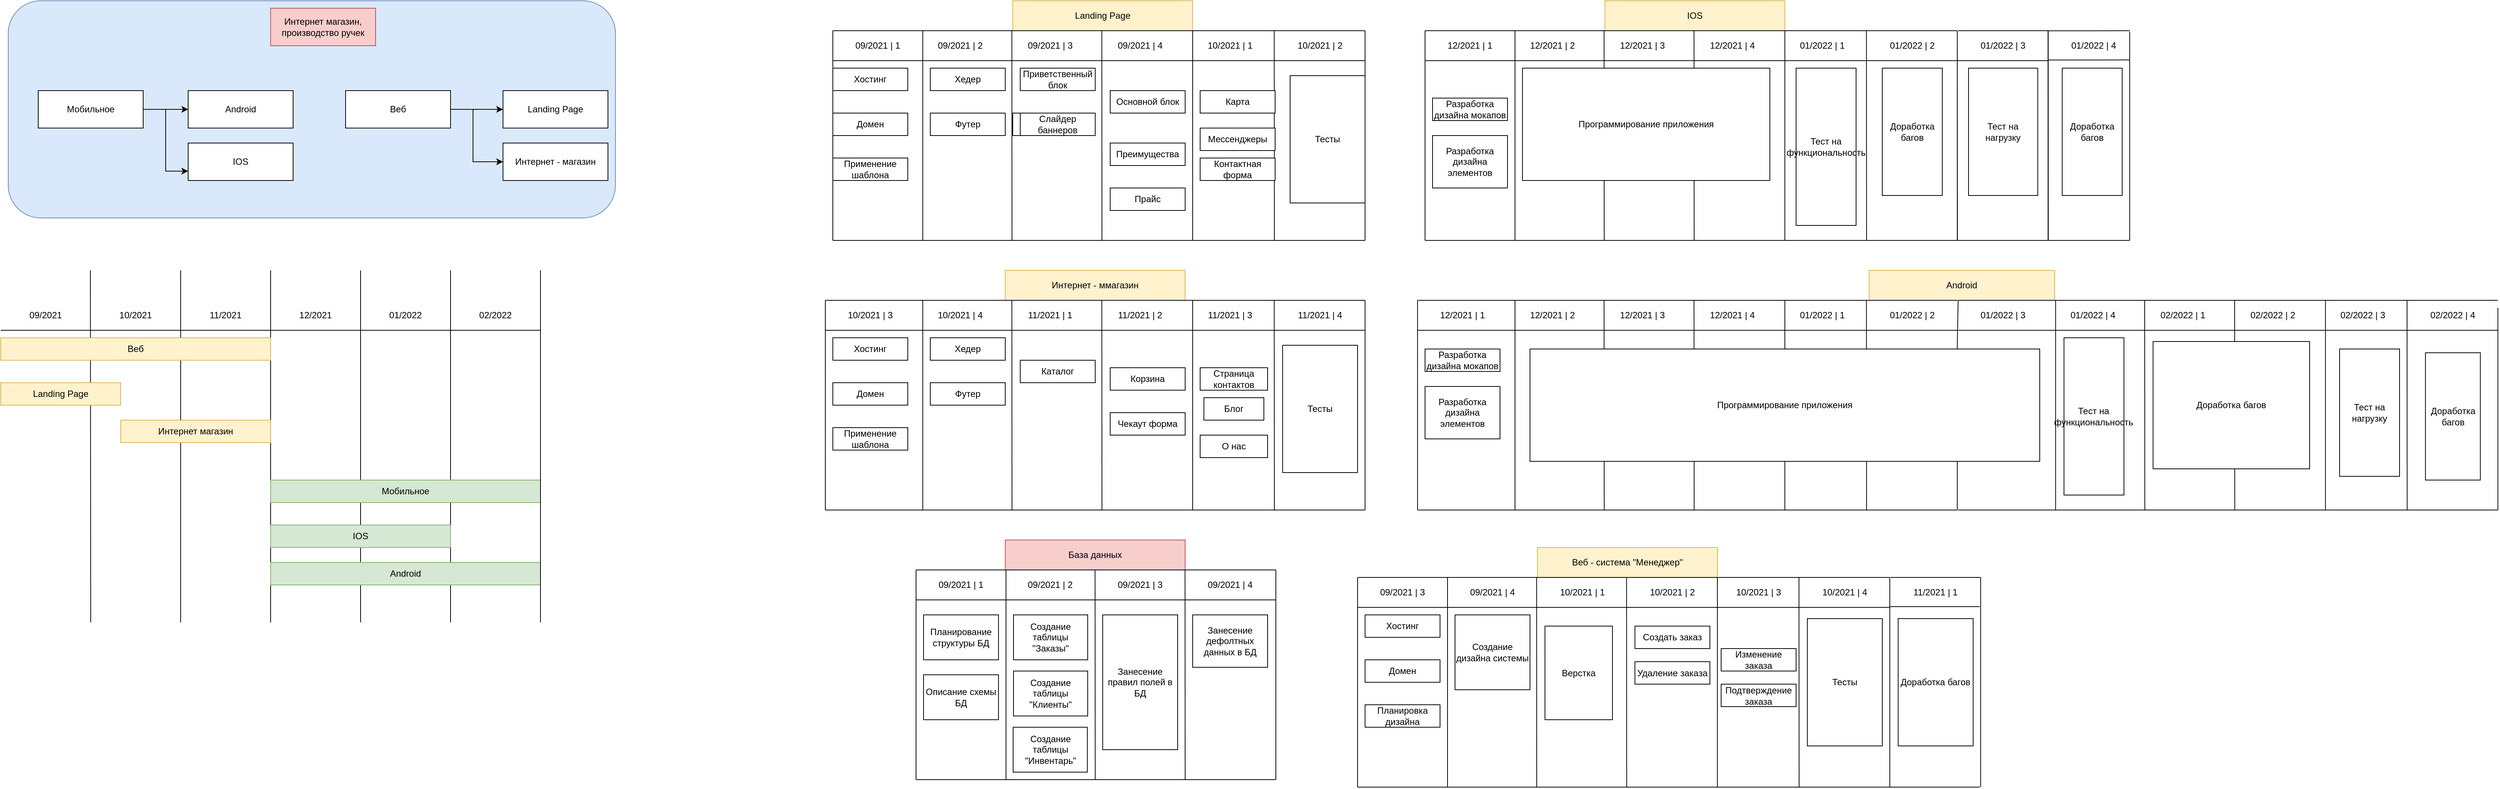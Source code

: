<mxfile version="15.2.9" type="github">
  <diagram id="0nR0uttV4MndEjATPhOo" name="Page-1">
    <mxGraphModel dx="1221" dy="681" grid="1" gridSize="10" guides="1" tooltips="1" connect="1" arrows="1" fold="1" page="1" pageScale="1" pageWidth="3000" pageHeight="3000" math="0" shadow="0">
      <root>
        <mxCell id="0" />
        <mxCell id="1" parent="0" />
        <mxCell id="zYfwoduhDEaQW3o6yKo4-19" value="" style="rounded=1;whiteSpace=wrap;html=1;fillColor=#dae8fc;strokeColor=#6c8ebf;" vertex="1" parent="1">
          <mxGeometry x="10" width="810" height="290" as="geometry" />
        </mxCell>
        <mxCell id="zYfwoduhDEaQW3o6yKo4-1" value="Интернет магазин, производство ручек" style="rounded=0;whiteSpace=wrap;html=1;fillColor=#f8cecc;strokeColor=#b85450;" vertex="1" parent="1">
          <mxGeometry x="360" y="10" width="140" height="50" as="geometry" />
        </mxCell>
        <mxCell id="zYfwoduhDEaQW3o6yKo4-13" style="edgeStyle=orthogonalEdgeStyle;rounded=0;orthogonalLoop=1;jettySize=auto;html=1;" edge="1" parent="1" source="zYfwoduhDEaQW3o6yKo4-2" target="zYfwoduhDEaQW3o6yKo4-12">
          <mxGeometry relative="1" as="geometry" />
        </mxCell>
        <mxCell id="zYfwoduhDEaQW3o6yKo4-14" style="edgeStyle=orthogonalEdgeStyle;rounded=0;orthogonalLoop=1;jettySize=auto;html=1;entryX=0;entryY=0.75;entryDx=0;entryDy=0;" edge="1" parent="1" source="zYfwoduhDEaQW3o6yKo4-2" target="zYfwoduhDEaQW3o6yKo4-11">
          <mxGeometry relative="1" as="geometry" />
        </mxCell>
        <mxCell id="zYfwoduhDEaQW3o6yKo4-2" value="Мобильное" style="rounded=0;whiteSpace=wrap;html=1;" vertex="1" parent="1">
          <mxGeometry x="50" y="120" width="140" height="50" as="geometry" />
        </mxCell>
        <mxCell id="zYfwoduhDEaQW3o6yKo4-17" style="edgeStyle=orthogonalEdgeStyle;rounded=0;orthogonalLoop=1;jettySize=auto;html=1;exitX=1;exitY=0.5;exitDx=0;exitDy=0;entryX=0;entryY=0.5;entryDx=0;entryDy=0;" edge="1" parent="1" source="zYfwoduhDEaQW3o6yKo4-3" target="zYfwoduhDEaQW3o6yKo4-16">
          <mxGeometry relative="1" as="geometry" />
        </mxCell>
        <mxCell id="zYfwoduhDEaQW3o6yKo4-18" style="edgeStyle=orthogonalEdgeStyle;rounded=0;orthogonalLoop=1;jettySize=auto;html=1;exitX=1;exitY=0.5;exitDx=0;exitDy=0;entryX=0;entryY=0.5;entryDx=0;entryDy=0;" edge="1" parent="1" source="zYfwoduhDEaQW3o6yKo4-3" target="zYfwoduhDEaQW3o6yKo4-15">
          <mxGeometry relative="1" as="geometry">
            <Array as="points">
              <mxPoint x="630" y="145" />
              <mxPoint x="630" y="215" />
            </Array>
          </mxGeometry>
        </mxCell>
        <mxCell id="zYfwoduhDEaQW3o6yKo4-3" value="Веб" style="rounded=0;whiteSpace=wrap;html=1;" vertex="1" parent="1">
          <mxGeometry x="460" y="120" width="140" height="50" as="geometry" />
        </mxCell>
        <mxCell id="zYfwoduhDEaQW3o6yKo4-5" value="" style="endArrow=none;html=1;" edge="1" parent="1">
          <mxGeometry width="50" height="50" relative="1" as="geometry">
            <mxPoint x="120" y="830" as="sourcePoint" />
            <mxPoint x="119.58" y="360" as="targetPoint" />
          </mxGeometry>
        </mxCell>
        <mxCell id="zYfwoduhDEaQW3o6yKo4-6" value="" style="endArrow=none;html=1;" edge="1" parent="1">
          <mxGeometry width="50" height="50" relative="1" as="geometry">
            <mxPoint x="240" y="830" as="sourcePoint" />
            <mxPoint x="240" y="360" as="targetPoint" />
          </mxGeometry>
        </mxCell>
        <mxCell id="zYfwoduhDEaQW3o6yKo4-7" value="" style="endArrow=none;html=1;" edge="1" parent="1">
          <mxGeometry width="50" height="50" relative="1" as="geometry">
            <mxPoint x="360" y="830" as="sourcePoint" />
            <mxPoint x="360" y="360" as="targetPoint" />
          </mxGeometry>
        </mxCell>
        <mxCell id="zYfwoduhDEaQW3o6yKo4-8" value="" style="endArrow=none;html=1;" edge="1" parent="1">
          <mxGeometry width="50" height="50" relative="1" as="geometry">
            <mxPoint x="480" y="830" as="sourcePoint" />
            <mxPoint x="480" y="360" as="targetPoint" />
          </mxGeometry>
        </mxCell>
        <mxCell id="zYfwoduhDEaQW3o6yKo4-9" value="" style="endArrow=none;html=1;" edge="1" parent="1">
          <mxGeometry width="50" height="50" relative="1" as="geometry">
            <mxPoint x="600" y="830" as="sourcePoint" />
            <mxPoint x="600" y="360" as="targetPoint" />
          </mxGeometry>
        </mxCell>
        <mxCell id="zYfwoduhDEaQW3o6yKo4-10" value="" style="endArrow=none;html=1;" edge="1" parent="1">
          <mxGeometry width="50" height="50" relative="1" as="geometry">
            <mxPoint y="440" as="sourcePoint" />
            <mxPoint x="720" y="440" as="targetPoint" />
          </mxGeometry>
        </mxCell>
        <mxCell id="zYfwoduhDEaQW3o6yKo4-11" value="IOS" style="rounded=0;whiteSpace=wrap;html=1;" vertex="1" parent="1">
          <mxGeometry x="250" y="190" width="140" height="50" as="geometry" />
        </mxCell>
        <mxCell id="zYfwoduhDEaQW3o6yKo4-12" value="Android" style="rounded=0;whiteSpace=wrap;html=1;" vertex="1" parent="1">
          <mxGeometry x="250" y="120" width="140" height="50" as="geometry" />
        </mxCell>
        <mxCell id="zYfwoduhDEaQW3o6yKo4-15" value="Интернет - магазин" style="rounded=0;whiteSpace=wrap;html=1;" vertex="1" parent="1">
          <mxGeometry x="670" y="190" width="140" height="50" as="geometry" />
        </mxCell>
        <mxCell id="zYfwoduhDEaQW3o6yKo4-16" value="Landing Page" style="rounded=0;whiteSpace=wrap;html=1;" vertex="1" parent="1">
          <mxGeometry x="670" y="120" width="140" height="50" as="geometry" />
        </mxCell>
        <mxCell id="zYfwoduhDEaQW3o6yKo4-20" value="Мобильное" style="rounded=0;whiteSpace=wrap;html=1;fillColor=#d5e8d4;strokeColor=#82b366;" vertex="1" parent="1">
          <mxGeometry x="360" y="640" width="360" height="30" as="geometry" />
        </mxCell>
        <mxCell id="zYfwoduhDEaQW3o6yKo4-22" value="Android" style="rounded=0;whiteSpace=wrap;html=1;fillColor=#d5e8d4;strokeColor=#82b366;" vertex="1" parent="1">
          <mxGeometry x="360" y="750" width="360" height="30" as="geometry" />
        </mxCell>
        <mxCell id="zYfwoduhDEaQW3o6yKo4-23" value="IOS" style="rounded=0;whiteSpace=wrap;html=1;fillColor=#d5e8d4;strokeColor=#82b366;" vertex="1" parent="1">
          <mxGeometry x="360" y="700" width="240" height="30" as="geometry" />
        </mxCell>
        <mxCell id="zYfwoduhDEaQW3o6yKo4-27" value="Веб" style="rounded=0;whiteSpace=wrap;html=1;fillColor=#fff2cc;strokeColor=#d6b656;" vertex="1" parent="1">
          <mxGeometry y="450" width="360" height="30" as="geometry" />
        </mxCell>
        <mxCell id="zYfwoduhDEaQW3o6yKo4-28" value="Landing Page" style="rounded=0;whiteSpace=wrap;html=1;fillColor=#fff2cc;strokeColor=#d6b656;" vertex="1" parent="1">
          <mxGeometry y="510" width="160" height="30" as="geometry" />
        </mxCell>
        <mxCell id="zYfwoduhDEaQW3o6yKo4-29" value="Интернет магазин" style="rounded=0;whiteSpace=wrap;html=1;fillColor=#fff2cc;strokeColor=#d6b656;" vertex="1" parent="1">
          <mxGeometry x="160" y="560" width="200" height="30" as="geometry" />
        </mxCell>
        <mxCell id="zYfwoduhDEaQW3o6yKo4-30" value="09/2021" style="text;html=1;strokeColor=none;fillColor=none;align=center;verticalAlign=middle;whiteSpace=wrap;rounded=0;" vertex="1" parent="1">
          <mxGeometry y="400" width="120" height="40" as="geometry" />
        </mxCell>
        <mxCell id="zYfwoduhDEaQW3o6yKo4-31" value="10/2021" style="text;html=1;strokeColor=none;fillColor=none;align=center;verticalAlign=middle;whiteSpace=wrap;rounded=0;" vertex="1" parent="1">
          <mxGeometry x="120" y="400" width="120" height="40" as="geometry" />
        </mxCell>
        <mxCell id="zYfwoduhDEaQW3o6yKo4-32" value="11/2021" style="text;html=1;strokeColor=none;fillColor=none;align=center;verticalAlign=middle;whiteSpace=wrap;rounded=0;" vertex="1" parent="1">
          <mxGeometry x="240" y="400" width="120" height="40" as="geometry" />
        </mxCell>
        <mxCell id="zYfwoduhDEaQW3o6yKo4-33" value="12/2021" style="text;html=1;strokeColor=none;fillColor=none;align=center;verticalAlign=middle;whiteSpace=wrap;rounded=0;" vertex="1" parent="1">
          <mxGeometry x="360" y="400" width="120" height="40" as="geometry" />
        </mxCell>
        <mxCell id="zYfwoduhDEaQW3o6yKo4-34" value="01/2022" style="text;html=1;strokeColor=none;fillColor=none;align=center;verticalAlign=middle;whiteSpace=wrap;rounded=0;" vertex="1" parent="1">
          <mxGeometry x="480" y="400" width="120" height="40" as="geometry" />
        </mxCell>
        <mxCell id="zYfwoduhDEaQW3o6yKo4-35" value="02/2022" style="text;html=1;strokeColor=none;fillColor=none;align=center;verticalAlign=middle;whiteSpace=wrap;rounded=0;" vertex="1" parent="1">
          <mxGeometry x="600" y="400" width="120" height="40" as="geometry" />
        </mxCell>
        <mxCell id="zYfwoduhDEaQW3o6yKo4-36" value="Landing Page" style="rounded=0;whiteSpace=wrap;html=1;fillColor=#fff2cc;strokeColor=#d6b656;" vertex="1" parent="1">
          <mxGeometry x="1350" width="240" height="40" as="geometry" />
        </mxCell>
        <mxCell id="zYfwoduhDEaQW3o6yKo4-37" value="" style="endArrow=none;html=1;" edge="1" parent="1">
          <mxGeometry width="50" height="50" relative="1" as="geometry">
            <mxPoint x="1230" y="320" as="sourcePoint" />
            <mxPoint x="1230" y="40" as="targetPoint" />
          </mxGeometry>
        </mxCell>
        <mxCell id="zYfwoduhDEaQW3o6yKo4-38" value="" style="endArrow=none;html=1;" edge="1" parent="1">
          <mxGeometry width="50" height="50" relative="1" as="geometry">
            <mxPoint x="1349" y="320" as="sourcePoint" />
            <mxPoint x="1348.82" y="40" as="targetPoint" />
          </mxGeometry>
        </mxCell>
        <mxCell id="zYfwoduhDEaQW3o6yKo4-39" value="" style="endArrow=none;html=1;" edge="1" parent="1">
          <mxGeometry width="50" height="50" relative="1" as="geometry">
            <mxPoint x="1469" y="320" as="sourcePoint" />
            <mxPoint x="1468.82" y="40" as="targetPoint" />
          </mxGeometry>
        </mxCell>
        <mxCell id="zYfwoduhDEaQW3o6yKo4-40" value="" style="endArrow=none;html=1;" edge="1" parent="1">
          <mxGeometry width="50" height="50" relative="1" as="geometry">
            <mxPoint x="1590" y="320" as="sourcePoint" />
            <mxPoint x="1590" y="40" as="targetPoint" />
          </mxGeometry>
        </mxCell>
        <mxCell id="zYfwoduhDEaQW3o6yKo4-41" value="" style="endArrow=none;html=1;" edge="1" parent="1">
          <mxGeometry width="50" height="50" relative="1" as="geometry">
            <mxPoint x="1699" y="320" as="sourcePoint" />
            <mxPoint x="1698.82" y="40" as="targetPoint" />
          </mxGeometry>
        </mxCell>
        <mxCell id="zYfwoduhDEaQW3o6yKo4-43" value="" style="endArrow=none;html=1;" edge="1" parent="1">
          <mxGeometry width="50" height="50" relative="1" as="geometry">
            <mxPoint x="1820" y="320" as="sourcePoint" />
            <mxPoint x="1820" y="40" as="targetPoint" />
          </mxGeometry>
        </mxCell>
        <mxCell id="zYfwoduhDEaQW3o6yKo4-48" value="" style="endArrow=none;html=1;exitX=0;exitY=0;exitDx=0;exitDy=0;" edge="1" parent="1" source="zYfwoduhDEaQW3o6yKo4-50">
          <mxGeometry width="50" height="50" relative="1" as="geometry">
            <mxPoint x="1100" y="40" as="sourcePoint" />
            <mxPoint x="1820" y="40" as="targetPoint" />
          </mxGeometry>
        </mxCell>
        <mxCell id="zYfwoduhDEaQW3o6yKo4-49" value="" style="endArrow=none;html=1;" edge="1" parent="1">
          <mxGeometry width="50" height="50" relative="1" as="geometry">
            <mxPoint x="1110" y="80" as="sourcePoint" />
            <mxPoint x="1820" y="80" as="targetPoint" />
          </mxGeometry>
        </mxCell>
        <mxCell id="zYfwoduhDEaQW3o6yKo4-50" value="09/2021 | 1" style="text;html=1;strokeColor=none;fillColor=none;align=center;verticalAlign=middle;whiteSpace=wrap;rounded=0;" vertex="1" parent="1">
          <mxGeometry x="1110" y="40" width="120" height="40" as="geometry" />
        </mxCell>
        <mxCell id="zYfwoduhDEaQW3o6yKo4-51" value="09/2021 | 2" style="text;html=1;strokeColor=none;fillColor=none;align=center;verticalAlign=middle;whiteSpace=wrap;rounded=0;" vertex="1" parent="1">
          <mxGeometry x="1220" y="40" width="120" height="40" as="geometry" />
        </mxCell>
        <mxCell id="zYfwoduhDEaQW3o6yKo4-52" value="09/2021 | 3" style="text;html=1;strokeColor=none;fillColor=none;align=center;verticalAlign=middle;whiteSpace=wrap;rounded=0;" vertex="1" parent="1">
          <mxGeometry x="1340" y="40" width="120" height="40" as="geometry" />
        </mxCell>
        <mxCell id="zYfwoduhDEaQW3o6yKo4-53" value="09/2021 | 4" style="text;html=1;strokeColor=none;fillColor=none;align=center;verticalAlign=middle;whiteSpace=wrap;rounded=0;" vertex="1" parent="1">
          <mxGeometry x="1460" y="40" width="120" height="40" as="geometry" />
        </mxCell>
        <mxCell id="zYfwoduhDEaQW3o6yKo4-54" value="10/2021 | 1" style="text;html=1;strokeColor=none;fillColor=none;align=center;verticalAlign=middle;whiteSpace=wrap;rounded=0;" vertex="1" parent="1">
          <mxGeometry x="1580" y="40" width="120" height="40" as="geometry" />
        </mxCell>
        <mxCell id="zYfwoduhDEaQW3o6yKo4-55" value="10/2021 | 2" style="text;html=1;strokeColor=none;fillColor=none;align=center;verticalAlign=middle;whiteSpace=wrap;rounded=0;" vertex="1" parent="1">
          <mxGeometry x="1700" y="40" width="120" height="40" as="geometry" />
        </mxCell>
        <mxCell id="zYfwoduhDEaQW3o6yKo4-56" value="" style="endArrow=none;html=1;" edge="1" parent="1">
          <mxGeometry width="50" height="50" relative="1" as="geometry">
            <mxPoint x="1110" y="320" as="sourcePoint" />
            <mxPoint x="1110" y="40" as="targetPoint" />
          </mxGeometry>
        </mxCell>
        <mxCell id="zYfwoduhDEaQW3o6yKo4-57" value="Хостинг" style="rounded=0;whiteSpace=wrap;html=1;" vertex="1" parent="1">
          <mxGeometry x="1110" y="90" width="100" height="30" as="geometry" />
        </mxCell>
        <mxCell id="zYfwoduhDEaQW3o6yKo4-58" value="Домен" style="rounded=0;whiteSpace=wrap;html=1;" vertex="1" parent="1">
          <mxGeometry x="1110" y="150" width="100" height="30" as="geometry" />
        </mxCell>
        <mxCell id="zYfwoduhDEaQW3o6yKo4-59" value="Применение шаблона" style="rounded=0;whiteSpace=wrap;html=1;" vertex="1" parent="1">
          <mxGeometry x="1110" y="210" width="100" height="30" as="geometry" />
        </mxCell>
        <mxCell id="zYfwoduhDEaQW3o6yKo4-60" value="Приветственный блок" style="rounded=0;whiteSpace=wrap;html=1;" vertex="1" parent="1">
          <mxGeometry x="1360" y="90" width="100" height="30" as="geometry" />
        </mxCell>
        <mxCell id="zYfwoduhDEaQW3o6yKo4-61" value="Слайдер баннеров" style="rounded=0;whiteSpace=wrap;html=1;" vertex="1" parent="1">
          <mxGeometry x="1350" y="150" width="100" height="30" as="geometry" />
        </mxCell>
        <mxCell id="zYfwoduhDEaQW3o6yKo4-62" value="Хедер" style="rounded=0;whiteSpace=wrap;html=1;" vertex="1" parent="1">
          <mxGeometry x="1240" y="90" width="100" height="30" as="geometry" />
        </mxCell>
        <mxCell id="zYfwoduhDEaQW3o6yKo4-63" value="Футер" style="rounded=0;whiteSpace=wrap;html=1;" vertex="1" parent="1">
          <mxGeometry x="1240" y="150" width="100" height="30" as="geometry" />
        </mxCell>
        <mxCell id="zYfwoduhDEaQW3o6yKo4-64" value="Слайдер баннеров" style="rounded=0;whiteSpace=wrap;html=1;" vertex="1" parent="1">
          <mxGeometry x="1360" y="150" width="100" height="30" as="geometry" />
        </mxCell>
        <mxCell id="zYfwoduhDEaQW3o6yKo4-65" value="Основной блок" style="rounded=0;whiteSpace=wrap;html=1;" vertex="1" parent="1">
          <mxGeometry x="1480" y="120" width="100" height="30" as="geometry" />
        </mxCell>
        <mxCell id="zYfwoduhDEaQW3o6yKo4-66" value="Преимущества" style="rounded=0;whiteSpace=wrap;html=1;" vertex="1" parent="1">
          <mxGeometry x="1480" y="190" width="100" height="30" as="geometry" />
        </mxCell>
        <mxCell id="zYfwoduhDEaQW3o6yKo4-67" value="Прайс" style="rounded=0;whiteSpace=wrap;html=1;" vertex="1" parent="1">
          <mxGeometry x="1480" y="250" width="100" height="30" as="geometry" />
        </mxCell>
        <mxCell id="zYfwoduhDEaQW3o6yKo4-68" value="Карта" style="rounded=0;whiteSpace=wrap;html=1;" vertex="1" parent="1">
          <mxGeometry x="1600" y="120" width="100" height="30" as="geometry" />
        </mxCell>
        <mxCell id="zYfwoduhDEaQW3o6yKo4-69" value="Мессенджеры" style="rounded=0;whiteSpace=wrap;html=1;" vertex="1" parent="1">
          <mxGeometry x="1600" y="170" width="100" height="30" as="geometry" />
        </mxCell>
        <mxCell id="zYfwoduhDEaQW3o6yKo4-70" value="Контактная форма" style="rounded=0;whiteSpace=wrap;html=1;" vertex="1" parent="1">
          <mxGeometry x="1600" y="210" width="100" height="30" as="geometry" />
        </mxCell>
        <mxCell id="zYfwoduhDEaQW3o6yKo4-71" value="Тесты" style="rounded=0;whiteSpace=wrap;html=1;" vertex="1" parent="1">
          <mxGeometry x="1720" y="100" width="100" height="170" as="geometry" />
        </mxCell>
        <mxCell id="zYfwoduhDEaQW3o6yKo4-72" value="Интернет - ммагазин" style="rounded=0;whiteSpace=wrap;html=1;fillColor=#fff2cc;strokeColor=#d6b656;" vertex="1" parent="1">
          <mxGeometry x="1340" y="360" width="240" height="40" as="geometry" />
        </mxCell>
        <mxCell id="zYfwoduhDEaQW3o6yKo4-73" value="" style="endArrow=none;html=1;" edge="1" parent="1">
          <mxGeometry width="50" height="50" relative="1" as="geometry">
            <mxPoint x="1230" y="680" as="sourcePoint" />
            <mxPoint x="1230" y="400" as="targetPoint" />
          </mxGeometry>
        </mxCell>
        <mxCell id="zYfwoduhDEaQW3o6yKo4-74" value="" style="endArrow=none;html=1;" edge="1" parent="1">
          <mxGeometry width="50" height="50" relative="1" as="geometry">
            <mxPoint x="1349" y="680" as="sourcePoint" />
            <mxPoint x="1348.82" y="400" as="targetPoint" />
          </mxGeometry>
        </mxCell>
        <mxCell id="zYfwoduhDEaQW3o6yKo4-75" value="" style="endArrow=none;html=1;" edge="1" parent="1">
          <mxGeometry width="50" height="50" relative="1" as="geometry">
            <mxPoint x="1469.0" y="680" as="sourcePoint" />
            <mxPoint x="1468.82" y="400" as="targetPoint" />
          </mxGeometry>
        </mxCell>
        <mxCell id="zYfwoduhDEaQW3o6yKo4-76" value="" style="endArrow=none;html=1;" edge="1" parent="1">
          <mxGeometry width="50" height="50" relative="1" as="geometry">
            <mxPoint x="1590" y="680" as="sourcePoint" />
            <mxPoint x="1590" y="400" as="targetPoint" />
          </mxGeometry>
        </mxCell>
        <mxCell id="zYfwoduhDEaQW3o6yKo4-77" value="" style="endArrow=none;html=1;" edge="1" parent="1">
          <mxGeometry width="50" height="50" relative="1" as="geometry">
            <mxPoint x="1699.0" y="680" as="sourcePoint" />
            <mxPoint x="1698.82" y="400" as="targetPoint" />
          </mxGeometry>
        </mxCell>
        <mxCell id="zYfwoduhDEaQW3o6yKo4-78" value="" style="endArrow=none;html=1;" edge="1" parent="1">
          <mxGeometry width="50" height="50" relative="1" as="geometry">
            <mxPoint x="1820" y="680" as="sourcePoint" />
            <mxPoint x="1820" y="400" as="targetPoint" />
          </mxGeometry>
        </mxCell>
        <mxCell id="zYfwoduhDEaQW3o6yKo4-79" value="" style="endArrow=none;html=1;" edge="1" parent="1">
          <mxGeometry width="50" height="50" relative="1" as="geometry">
            <mxPoint x="1100" y="400" as="sourcePoint" />
            <mxPoint x="1820" y="400" as="targetPoint" />
          </mxGeometry>
        </mxCell>
        <mxCell id="zYfwoduhDEaQW3o6yKo4-80" value="" style="endArrow=none;html=1;" edge="1" parent="1">
          <mxGeometry width="50" height="50" relative="1" as="geometry">
            <mxPoint x="1100" y="440" as="sourcePoint" />
            <mxPoint x="1820" y="440" as="targetPoint" />
          </mxGeometry>
        </mxCell>
        <mxCell id="zYfwoduhDEaQW3o6yKo4-81" value="10/2021 | 3" style="text;html=1;strokeColor=none;fillColor=none;align=center;verticalAlign=middle;whiteSpace=wrap;rounded=0;" vertex="1" parent="1">
          <mxGeometry x="1100" y="400" width="120" height="40" as="geometry" />
        </mxCell>
        <mxCell id="zYfwoduhDEaQW3o6yKo4-82" value="10/2021 | 4" style="text;html=1;strokeColor=none;fillColor=none;align=center;verticalAlign=middle;whiteSpace=wrap;rounded=0;" vertex="1" parent="1">
          <mxGeometry x="1220" y="400" width="120" height="40" as="geometry" />
        </mxCell>
        <mxCell id="zYfwoduhDEaQW3o6yKo4-83" value="11/2021 | 1" style="text;html=1;strokeColor=none;fillColor=none;align=center;verticalAlign=middle;whiteSpace=wrap;rounded=0;" vertex="1" parent="1">
          <mxGeometry x="1340" y="400" width="120" height="40" as="geometry" />
        </mxCell>
        <mxCell id="zYfwoduhDEaQW3o6yKo4-84" value="11/2021 | 2" style="text;html=1;strokeColor=none;fillColor=none;align=center;verticalAlign=middle;whiteSpace=wrap;rounded=0;" vertex="1" parent="1">
          <mxGeometry x="1460" y="400" width="120" height="40" as="geometry" />
        </mxCell>
        <mxCell id="zYfwoduhDEaQW3o6yKo4-85" value="11/2021 | 3" style="text;html=1;strokeColor=none;fillColor=none;align=center;verticalAlign=middle;whiteSpace=wrap;rounded=0;" vertex="1" parent="1">
          <mxGeometry x="1580" y="400" width="120" height="40" as="geometry" />
        </mxCell>
        <mxCell id="zYfwoduhDEaQW3o6yKo4-86" value="11/2021 | 4" style="text;html=1;strokeColor=none;fillColor=none;align=center;verticalAlign=middle;whiteSpace=wrap;rounded=0;" vertex="1" parent="1">
          <mxGeometry x="1700" y="400" width="120" height="40" as="geometry" />
        </mxCell>
        <mxCell id="zYfwoduhDEaQW3o6yKo4-87" value="" style="endArrow=none;html=1;" edge="1" parent="1">
          <mxGeometry width="50" height="50" relative="1" as="geometry">
            <mxPoint x="1100" y="680" as="sourcePoint" />
            <mxPoint x="1100" y="400" as="targetPoint" />
          </mxGeometry>
        </mxCell>
        <mxCell id="zYfwoduhDEaQW3o6yKo4-88" value="Хостинг" style="rounded=0;whiteSpace=wrap;html=1;" vertex="1" parent="1">
          <mxGeometry x="1110" y="450" width="100" height="30" as="geometry" />
        </mxCell>
        <mxCell id="zYfwoduhDEaQW3o6yKo4-89" value="Домен" style="rounded=0;whiteSpace=wrap;html=1;" vertex="1" parent="1">
          <mxGeometry x="1110" y="510" width="100" height="30" as="geometry" />
        </mxCell>
        <mxCell id="zYfwoduhDEaQW3o6yKo4-90" value="Применение шаблона" style="rounded=0;whiteSpace=wrap;html=1;" vertex="1" parent="1">
          <mxGeometry x="1110" y="570" width="100" height="30" as="geometry" />
        </mxCell>
        <mxCell id="zYfwoduhDEaQW3o6yKo4-93" value="Хедер" style="rounded=0;whiteSpace=wrap;html=1;" vertex="1" parent="1">
          <mxGeometry x="1240" y="450" width="100" height="30" as="geometry" />
        </mxCell>
        <mxCell id="zYfwoduhDEaQW3o6yKo4-94" value="Футер" style="rounded=0;whiteSpace=wrap;html=1;" vertex="1" parent="1">
          <mxGeometry x="1240" y="510" width="100" height="30" as="geometry" />
        </mxCell>
        <mxCell id="zYfwoduhDEaQW3o6yKo4-95" value="Каталог" style="rounded=0;whiteSpace=wrap;html=1;" vertex="1" parent="1">
          <mxGeometry x="1360" y="480" width="100" height="30" as="geometry" />
        </mxCell>
        <mxCell id="zYfwoduhDEaQW3o6yKo4-96" value="Корзина" style="rounded=0;whiteSpace=wrap;html=1;" vertex="1" parent="1">
          <mxGeometry x="1480" y="490" width="100" height="30" as="geometry" />
        </mxCell>
        <mxCell id="zYfwoduhDEaQW3o6yKo4-97" value="Чекаут форма" style="rounded=0;whiteSpace=wrap;html=1;" vertex="1" parent="1">
          <mxGeometry x="1480" y="550" width="100" height="30" as="geometry" />
        </mxCell>
        <mxCell id="zYfwoduhDEaQW3o6yKo4-99" value="Страница контактов" style="rounded=0;whiteSpace=wrap;html=1;" vertex="1" parent="1">
          <mxGeometry x="1600" y="490" width="90" height="30" as="geometry" />
        </mxCell>
        <mxCell id="zYfwoduhDEaQW3o6yKo4-100" value="Блог" style="rounded=0;whiteSpace=wrap;html=1;" vertex="1" parent="1">
          <mxGeometry x="1605" y="530" width="80" height="30" as="geometry" />
        </mxCell>
        <mxCell id="zYfwoduhDEaQW3o6yKo4-101" value="О нас" style="rounded=0;whiteSpace=wrap;html=1;" vertex="1" parent="1">
          <mxGeometry x="1600" y="580" width="90" height="30" as="geometry" />
        </mxCell>
        <mxCell id="zYfwoduhDEaQW3o6yKo4-102" value="Тесты" style="rounded=0;whiteSpace=wrap;html=1;" vertex="1" parent="1">
          <mxGeometry x="1710" y="460" width="100" height="170" as="geometry" />
        </mxCell>
        <mxCell id="zYfwoduhDEaQW3o6yKo4-105" value="" style="endArrow=none;html=1;" edge="1" parent="1">
          <mxGeometry width="50" height="50" relative="1" as="geometry">
            <mxPoint x="720" y="830" as="sourcePoint" />
            <mxPoint x="720" y="360" as="targetPoint" />
          </mxGeometry>
        </mxCell>
        <mxCell id="zYfwoduhDEaQW3o6yKo4-107" value="" style="endArrow=none;html=1;" edge="1" parent="1">
          <mxGeometry width="50" height="50" relative="1" as="geometry">
            <mxPoint x="1110" y="320" as="sourcePoint" />
            <mxPoint x="1820" y="320" as="targetPoint" />
          </mxGeometry>
        </mxCell>
        <mxCell id="zYfwoduhDEaQW3o6yKo4-108" value="" style="endArrow=none;html=1;" edge="1" parent="1">
          <mxGeometry width="50" height="50" relative="1" as="geometry">
            <mxPoint x="1100" y="680" as="sourcePoint" />
            <mxPoint x="1820" y="680" as="targetPoint" />
          </mxGeometry>
        </mxCell>
        <mxCell id="zYfwoduhDEaQW3o6yKo4-109" value="IOS" style="rounded=0;whiteSpace=wrap;html=1;fillColor=#fff2cc;strokeColor=#d6b656;" vertex="1" parent="1">
          <mxGeometry x="2140" width="240" height="40" as="geometry" />
        </mxCell>
        <mxCell id="zYfwoduhDEaQW3o6yKo4-110" value="" style="endArrow=none;html=1;" edge="1" parent="1">
          <mxGeometry width="50" height="50" relative="1" as="geometry">
            <mxPoint x="2020" y="320" as="sourcePoint" />
            <mxPoint x="2020" y="40" as="targetPoint" />
          </mxGeometry>
        </mxCell>
        <mxCell id="zYfwoduhDEaQW3o6yKo4-111" value="" style="endArrow=none;html=1;" edge="1" parent="1">
          <mxGeometry width="50" height="50" relative="1" as="geometry">
            <mxPoint x="2139" y="320" as="sourcePoint" />
            <mxPoint x="2138.82" y="40" as="targetPoint" />
          </mxGeometry>
        </mxCell>
        <mxCell id="zYfwoduhDEaQW3o6yKo4-112" value="" style="endArrow=none;html=1;" edge="1" parent="1">
          <mxGeometry width="50" height="50" relative="1" as="geometry">
            <mxPoint x="2259" y="320" as="sourcePoint" />
            <mxPoint x="2258.82" y="40" as="targetPoint" />
          </mxGeometry>
        </mxCell>
        <mxCell id="zYfwoduhDEaQW3o6yKo4-113" value="" style="endArrow=none;html=1;" edge="1" parent="1">
          <mxGeometry width="50" height="50" relative="1" as="geometry">
            <mxPoint x="2380" y="320" as="sourcePoint" />
            <mxPoint x="2380" y="40" as="targetPoint" />
          </mxGeometry>
        </mxCell>
        <mxCell id="zYfwoduhDEaQW3o6yKo4-114" value="" style="endArrow=none;html=1;" edge="1" parent="1">
          <mxGeometry width="50" height="50" relative="1" as="geometry">
            <mxPoint x="2489.0" y="320" as="sourcePoint" />
            <mxPoint x="2488.82" y="40" as="targetPoint" />
          </mxGeometry>
        </mxCell>
        <mxCell id="zYfwoduhDEaQW3o6yKo4-115" value="" style="endArrow=none;html=1;" edge="1" parent="1">
          <mxGeometry width="50" height="50" relative="1" as="geometry">
            <mxPoint x="2610" y="320" as="sourcePoint" />
            <mxPoint x="2610" y="40" as="targetPoint" />
          </mxGeometry>
        </mxCell>
        <mxCell id="zYfwoduhDEaQW3o6yKo4-116" value="" style="endArrow=none;html=1;exitX=0;exitY=0;exitDx=0;exitDy=0;" edge="1" parent="1" source="zYfwoduhDEaQW3o6yKo4-118">
          <mxGeometry width="50" height="50" relative="1" as="geometry">
            <mxPoint x="1890" y="40" as="sourcePoint" />
            <mxPoint x="2610" y="40" as="targetPoint" />
          </mxGeometry>
        </mxCell>
        <mxCell id="zYfwoduhDEaQW3o6yKo4-117" value="" style="endArrow=none;html=1;" edge="1" parent="1">
          <mxGeometry width="50" height="50" relative="1" as="geometry">
            <mxPoint x="1900" y="80" as="sourcePoint" />
            <mxPoint x="2610" y="80" as="targetPoint" />
          </mxGeometry>
        </mxCell>
        <mxCell id="zYfwoduhDEaQW3o6yKo4-118" value="12/2021 | 1" style="text;html=1;strokeColor=none;fillColor=none;align=center;verticalAlign=middle;whiteSpace=wrap;rounded=0;" vertex="1" parent="1">
          <mxGeometry x="1900" y="40" width="120" height="40" as="geometry" />
        </mxCell>
        <mxCell id="zYfwoduhDEaQW3o6yKo4-119" value="12/2021 | 2" style="text;html=1;strokeColor=none;fillColor=none;align=center;verticalAlign=middle;whiteSpace=wrap;rounded=0;" vertex="1" parent="1">
          <mxGeometry x="2010" y="40" width="120" height="40" as="geometry" />
        </mxCell>
        <mxCell id="zYfwoduhDEaQW3o6yKo4-120" value="12/2021 | 3" style="text;html=1;strokeColor=none;fillColor=none;align=center;verticalAlign=middle;whiteSpace=wrap;rounded=0;" vertex="1" parent="1">
          <mxGeometry x="2130" y="40" width="120" height="40" as="geometry" />
        </mxCell>
        <mxCell id="zYfwoduhDEaQW3o6yKo4-121" value="12/2021 | 4" style="text;html=1;strokeColor=none;fillColor=none;align=center;verticalAlign=middle;whiteSpace=wrap;rounded=0;" vertex="1" parent="1">
          <mxGeometry x="2250" y="40" width="120" height="40" as="geometry" />
        </mxCell>
        <mxCell id="zYfwoduhDEaQW3o6yKo4-122" value="01/2022 | 1" style="text;html=1;strokeColor=none;fillColor=none;align=center;verticalAlign=middle;whiteSpace=wrap;rounded=0;" vertex="1" parent="1">
          <mxGeometry x="2370" y="40" width="120" height="40" as="geometry" />
        </mxCell>
        <mxCell id="zYfwoduhDEaQW3o6yKo4-178" style="edgeStyle=orthogonalEdgeStyle;rounded=0;orthogonalLoop=1;jettySize=auto;html=1;exitX=1;exitY=1;exitDx=0;exitDy=0;entryX=1;entryY=1;entryDx=0;entryDy=0;endArrow=none;endFill=0;" edge="1" parent="1" source="zYfwoduhDEaQW3o6yKo4-123" target="zYfwoduhDEaQW3o6yKo4-174">
          <mxGeometry relative="1" as="geometry">
            <Array as="points">
              <mxPoint x="2671" y="80" />
              <mxPoint x="2671" y="80" />
            </Array>
          </mxGeometry>
        </mxCell>
        <mxCell id="zYfwoduhDEaQW3o6yKo4-123" value="01/2022 | 2" style="text;html=1;strokeColor=none;fillColor=none;align=center;verticalAlign=middle;whiteSpace=wrap;rounded=0;" vertex="1" parent="1">
          <mxGeometry x="2490" y="40" width="120" height="40" as="geometry" />
        </mxCell>
        <mxCell id="zYfwoduhDEaQW3o6yKo4-124" value="" style="endArrow=none;html=1;" edge="1" parent="1">
          <mxGeometry width="50" height="50" relative="1" as="geometry">
            <mxPoint x="1900" y="320" as="sourcePoint" />
            <mxPoint x="1900" y="40" as="targetPoint" />
          </mxGeometry>
        </mxCell>
        <mxCell id="zYfwoduhDEaQW3o6yKo4-125" value="Разработка дизайна мокапов" style="rounded=0;whiteSpace=wrap;html=1;" vertex="1" parent="1">
          <mxGeometry x="1910" y="130" width="100" height="30" as="geometry" />
        </mxCell>
        <mxCell id="zYfwoduhDEaQW3o6yKo4-130" value="Программирование приложения" style="rounded=0;whiteSpace=wrap;html=1;" vertex="1" parent="1">
          <mxGeometry x="2030" y="90" width="330" height="150" as="geometry" />
        </mxCell>
        <mxCell id="zYfwoduhDEaQW3o6yKo4-139" value="Тест на функциональность" style="rounded=0;whiteSpace=wrap;html=1;" vertex="1" parent="1">
          <mxGeometry x="2395" y="90" width="80" height="210" as="geometry" />
        </mxCell>
        <mxCell id="zYfwoduhDEaQW3o6yKo4-140" value="Android" style="rounded=0;whiteSpace=wrap;html=1;fillColor=#fff2cc;strokeColor=#d6b656;" vertex="1" parent="1">
          <mxGeometry x="2492.36" y="360" width="247.64" height="40" as="geometry" />
        </mxCell>
        <mxCell id="zYfwoduhDEaQW3o6yKo4-141" value="" style="endArrow=none;html=1;" edge="1" parent="1">
          <mxGeometry width="50" height="50" relative="1" as="geometry">
            <mxPoint x="2020" y="680" as="sourcePoint" />
            <mxPoint x="2020" y="400" as="targetPoint" />
          </mxGeometry>
        </mxCell>
        <mxCell id="zYfwoduhDEaQW3o6yKo4-142" value="" style="endArrow=none;html=1;" edge="1" parent="1">
          <mxGeometry width="50" height="50" relative="1" as="geometry">
            <mxPoint x="2139" y="680" as="sourcePoint" />
            <mxPoint x="2138.82" y="400" as="targetPoint" />
          </mxGeometry>
        </mxCell>
        <mxCell id="zYfwoduhDEaQW3o6yKo4-143" value="" style="endArrow=none;html=1;" edge="1" parent="1">
          <mxGeometry width="50" height="50" relative="1" as="geometry">
            <mxPoint x="2259.0" y="680" as="sourcePoint" />
            <mxPoint x="2258.82" y="400" as="targetPoint" />
          </mxGeometry>
        </mxCell>
        <mxCell id="zYfwoduhDEaQW3o6yKo4-144" value="" style="endArrow=none;html=1;" edge="1" parent="1">
          <mxGeometry width="50" height="50" relative="1" as="geometry">
            <mxPoint x="2380" y="680" as="sourcePoint" />
            <mxPoint x="2380" y="400" as="targetPoint" />
          </mxGeometry>
        </mxCell>
        <mxCell id="zYfwoduhDEaQW3o6yKo4-145" value="" style="endArrow=none;html=1;" edge="1" parent="1">
          <mxGeometry width="50" height="50" relative="1" as="geometry">
            <mxPoint x="2489.0" y="680" as="sourcePoint" />
            <mxPoint x="2488.82" y="400" as="targetPoint" />
          </mxGeometry>
        </mxCell>
        <mxCell id="zYfwoduhDEaQW3o6yKo4-147" value="" style="endArrow=none;html=1;" edge="1" parent="1">
          <mxGeometry width="50" height="50" relative="1" as="geometry">
            <mxPoint x="1890" y="400" as="sourcePoint" />
            <mxPoint x="2610" y="400" as="targetPoint" />
          </mxGeometry>
        </mxCell>
        <mxCell id="zYfwoduhDEaQW3o6yKo4-148" value="" style="endArrow=none;html=1;" edge="1" parent="1">
          <mxGeometry width="50" height="50" relative="1" as="geometry">
            <mxPoint x="1890" y="440" as="sourcePoint" />
            <mxPoint x="2610" y="440" as="targetPoint" />
          </mxGeometry>
        </mxCell>
        <mxCell id="zYfwoduhDEaQW3o6yKo4-149" value="12/2021 | 1" style="text;html=1;strokeColor=none;fillColor=none;align=center;verticalAlign=middle;whiteSpace=wrap;rounded=0;" vertex="1" parent="1">
          <mxGeometry x="1890" y="400" width="120" height="40" as="geometry" />
        </mxCell>
        <mxCell id="zYfwoduhDEaQW3o6yKo4-150" value="12/2021 | 2" style="text;html=1;strokeColor=none;fillColor=none;align=center;verticalAlign=middle;whiteSpace=wrap;rounded=0;" vertex="1" parent="1">
          <mxGeometry x="2010" y="400" width="120" height="40" as="geometry" />
        </mxCell>
        <mxCell id="zYfwoduhDEaQW3o6yKo4-151" value="12/2021 | 3" style="text;html=1;strokeColor=none;fillColor=none;align=center;verticalAlign=middle;whiteSpace=wrap;rounded=0;" vertex="1" parent="1">
          <mxGeometry x="2130" y="400" width="120" height="40" as="geometry" />
        </mxCell>
        <mxCell id="zYfwoduhDEaQW3o6yKo4-152" value="12/2021 | 4" style="text;html=1;strokeColor=none;fillColor=none;align=center;verticalAlign=middle;whiteSpace=wrap;rounded=0;" vertex="1" parent="1">
          <mxGeometry x="2250" y="400" width="120" height="40" as="geometry" />
        </mxCell>
        <mxCell id="zYfwoduhDEaQW3o6yKo4-153" value="01/2022 | 1" style="text;html=1;strokeColor=none;fillColor=none;align=center;verticalAlign=middle;whiteSpace=wrap;rounded=0;" vertex="1" parent="1">
          <mxGeometry x="2370" y="400" width="120" height="40" as="geometry" />
        </mxCell>
        <mxCell id="zYfwoduhDEaQW3o6yKo4-154" value="01/2022 | 2" style="text;html=1;strokeColor=none;fillColor=none;align=center;verticalAlign=middle;whiteSpace=wrap;rounded=0;" vertex="1" parent="1">
          <mxGeometry x="2490" y="400" width="120" height="40" as="geometry" />
        </mxCell>
        <mxCell id="zYfwoduhDEaQW3o6yKo4-155" value="" style="endArrow=none;html=1;" edge="1" parent="1">
          <mxGeometry width="50" height="50" relative="1" as="geometry">
            <mxPoint x="1890" y="680" as="sourcePoint" />
            <mxPoint x="1890" y="400" as="targetPoint" />
          </mxGeometry>
        </mxCell>
        <mxCell id="zYfwoduhDEaQW3o6yKo4-168" value="" style="endArrow=none;html=1;" edge="1" parent="1">
          <mxGeometry width="50" height="50" relative="1" as="geometry">
            <mxPoint x="1900" y="320" as="sourcePoint" />
            <mxPoint x="2730" y="320" as="targetPoint" />
          </mxGeometry>
        </mxCell>
        <mxCell id="zYfwoduhDEaQW3o6yKo4-169" value="" style="endArrow=none;html=1;" edge="1" parent="1">
          <mxGeometry width="50" height="50" relative="1" as="geometry">
            <mxPoint x="1890" y="680" as="sourcePoint" />
            <mxPoint x="2610" y="680" as="targetPoint" />
          </mxGeometry>
        </mxCell>
        <mxCell id="zYfwoduhDEaQW3o6yKo4-170" value="Разработка дизайна элементов" style="rounded=0;whiteSpace=wrap;html=1;" vertex="1" parent="1">
          <mxGeometry x="1910" y="180" width="100" height="70" as="geometry" />
        </mxCell>
        <mxCell id="zYfwoduhDEaQW3o6yKo4-171" value="Доработка багов" style="rounded=0;whiteSpace=wrap;html=1;" vertex="1" parent="1">
          <mxGeometry x="2510" y="90" width="80" height="170" as="geometry" />
        </mxCell>
        <mxCell id="zYfwoduhDEaQW3o6yKo4-172" value="" style="endArrow=none;html=1;" edge="1" parent="1">
          <mxGeometry width="50" height="50" relative="1" as="geometry">
            <mxPoint x="2610.18" y="320" as="sourcePoint" />
            <mxPoint x="2610" y="40" as="targetPoint" />
          </mxGeometry>
        </mxCell>
        <mxCell id="zYfwoduhDEaQW3o6yKo4-173" value="" style="endArrow=none;html=1;" edge="1" parent="1">
          <mxGeometry width="50" height="50" relative="1" as="geometry">
            <mxPoint x="2731.18" y="320" as="sourcePoint" />
            <mxPoint x="2731.18" y="40" as="targetPoint" />
          </mxGeometry>
        </mxCell>
        <mxCell id="zYfwoduhDEaQW3o6yKo4-174" value="01/2022 | 3" style="text;html=1;strokeColor=none;fillColor=none;align=center;verticalAlign=middle;whiteSpace=wrap;rounded=0;" vertex="1" parent="1">
          <mxGeometry x="2611.18" y="40" width="120" height="40" as="geometry" />
        </mxCell>
        <mxCell id="zYfwoduhDEaQW3o6yKo4-179" style="edgeStyle=orthogonalEdgeStyle;rounded=0;orthogonalLoop=1;jettySize=auto;html=1;exitX=0;exitY=0;exitDx=0;exitDy=0;entryX=1;entryY=0;entryDx=0;entryDy=0;endArrow=none;endFill=0;" edge="1" parent="1" source="zYfwoduhDEaQW3o6yKo4-174" target="zYfwoduhDEaQW3o6yKo4-174">
          <mxGeometry relative="1" as="geometry">
            <Array as="points">
              <mxPoint x="2731" y="40" />
            </Array>
          </mxGeometry>
        </mxCell>
        <mxCell id="zYfwoduhDEaQW3o6yKo4-180" value="" style="endArrow=none;html=1;" edge="1" parent="1">
          <mxGeometry width="50" height="50" relative="1" as="geometry">
            <mxPoint x="2731.36" y="320.0" as="sourcePoint" />
            <mxPoint x="2731.18" y="40" as="targetPoint" />
          </mxGeometry>
        </mxCell>
        <mxCell id="zYfwoduhDEaQW3o6yKo4-183" value="01/2022 | 4" style="text;html=1;strokeColor=none;fillColor=none;align=center;verticalAlign=middle;whiteSpace=wrap;rounded=0;" vertex="1" parent="1">
          <mxGeometry x="2732.36" y="40" width="120" height="40" as="geometry" />
        </mxCell>
        <mxCell id="zYfwoduhDEaQW3o6yKo4-184" value="Тест на нагрузку" style="rounded=0;whiteSpace=wrap;html=1;" vertex="1" parent="1">
          <mxGeometry x="2625" y="90" width="92.36" height="170" as="geometry" />
        </mxCell>
        <mxCell id="zYfwoduhDEaQW3o6yKo4-191" value="" style="endArrow=none;html=1;" edge="1" parent="1">
          <mxGeometry width="50" height="50" relative="1" as="geometry">
            <mxPoint x="2731.18" y="79.17" as="sourcePoint" />
            <mxPoint x="2840" y="79" as="targetPoint" />
          </mxGeometry>
        </mxCell>
        <mxCell id="zYfwoduhDEaQW3o6yKo4-192" value="" style="endArrow=none;html=1;" edge="1" parent="1">
          <mxGeometry width="50" height="50" relative="1" as="geometry">
            <mxPoint x="2731.18" y="40.17" as="sourcePoint" />
            <mxPoint x="2840" y="40" as="targetPoint" />
          </mxGeometry>
        </mxCell>
        <mxCell id="zYfwoduhDEaQW3o6yKo4-193" value="" style="endArrow=none;html=1;" edge="1" parent="1">
          <mxGeometry width="50" height="50" relative="1" as="geometry">
            <mxPoint x="2730" y="320" as="sourcePoint" />
            <mxPoint x="2840" y="320" as="targetPoint" />
          </mxGeometry>
        </mxCell>
        <mxCell id="zYfwoduhDEaQW3o6yKo4-195" value="" style="endArrow=none;html=1;" edge="1" parent="1">
          <mxGeometry width="50" height="50" relative="1" as="geometry">
            <mxPoint x="2840" y="320" as="sourcePoint" />
            <mxPoint x="2840" y="41" as="targetPoint" />
          </mxGeometry>
        </mxCell>
        <mxCell id="zYfwoduhDEaQW3o6yKo4-196" value="Доработка багов" style="rounded=0;whiteSpace=wrap;html=1;" vertex="1" parent="1">
          <mxGeometry x="2750" y="90" width="80" height="170" as="geometry" />
        </mxCell>
        <mxCell id="zYfwoduhDEaQW3o6yKo4-225" value="" style="endArrow=none;html=1;entryX=0;entryY=0;entryDx=0;entryDy=0;" edge="1" parent="1" target="zYfwoduhDEaQW3o6yKo4-233">
          <mxGeometry width="50" height="50" relative="1" as="geometry">
            <mxPoint x="2610" y="680" as="sourcePoint" />
            <mxPoint x="2680" y="590" as="targetPoint" />
            <Array as="points">
              <mxPoint x="2610" y="460" />
            </Array>
          </mxGeometry>
        </mxCell>
        <mxCell id="zYfwoduhDEaQW3o6yKo4-226" value="" style="endArrow=none;html=1;" edge="1" parent="1">
          <mxGeometry width="50" height="50" relative="1" as="geometry">
            <mxPoint x="2741.18" y="680" as="sourcePoint" />
            <mxPoint x="2741.18" y="400" as="targetPoint" />
          </mxGeometry>
        </mxCell>
        <mxCell id="zYfwoduhDEaQW3o6yKo4-227" value="" style="endArrow=none;html=1;" edge="1" parent="1">
          <mxGeometry width="50" height="50" relative="1" as="geometry">
            <mxPoint x="2860.18" y="680" as="sourcePoint" />
            <mxPoint x="2860.0" y="400" as="targetPoint" />
          </mxGeometry>
        </mxCell>
        <mxCell id="zYfwoduhDEaQW3o6yKo4-228" value="" style="endArrow=none;html=1;" edge="1" parent="1">
          <mxGeometry width="50" height="50" relative="1" as="geometry">
            <mxPoint x="2980.18" y="680" as="sourcePoint" />
            <mxPoint x="2980" y="400" as="targetPoint" />
          </mxGeometry>
        </mxCell>
        <mxCell id="zYfwoduhDEaQW3o6yKo4-229" value="" style="endArrow=none;html=1;" edge="1" parent="1">
          <mxGeometry width="50" height="50" relative="1" as="geometry">
            <mxPoint x="3101.18" y="680" as="sourcePoint" />
            <mxPoint x="3101.18" y="400" as="targetPoint" />
          </mxGeometry>
        </mxCell>
        <mxCell id="zYfwoduhDEaQW3o6yKo4-230" value="" style="endArrow=none;html=1;" edge="1" parent="1">
          <mxGeometry width="50" height="50" relative="1" as="geometry">
            <mxPoint x="3210.18" y="680" as="sourcePoint" />
            <mxPoint x="3210.0" y="400" as="targetPoint" />
          </mxGeometry>
        </mxCell>
        <mxCell id="zYfwoduhDEaQW3o6yKo4-231" value="" style="endArrow=none;html=1;" edge="1" parent="1">
          <mxGeometry width="50" height="50" relative="1" as="geometry">
            <mxPoint x="2611.18" y="400" as="sourcePoint" />
            <mxPoint x="3331.18" y="400" as="targetPoint" />
          </mxGeometry>
        </mxCell>
        <mxCell id="zYfwoduhDEaQW3o6yKo4-232" value="" style="endArrow=none;html=1;" edge="1" parent="1">
          <mxGeometry width="50" height="50" relative="1" as="geometry">
            <mxPoint x="2611.18" y="440" as="sourcePoint" />
            <mxPoint x="3331.18" y="440" as="targetPoint" />
          </mxGeometry>
        </mxCell>
        <mxCell id="zYfwoduhDEaQW3o6yKo4-233" value="01/2022 | 3" style="text;html=1;strokeColor=none;fillColor=none;align=center;verticalAlign=middle;whiteSpace=wrap;rounded=0;" vertex="1" parent="1">
          <mxGeometry x="2611.18" y="400" width="120" height="40" as="geometry" />
        </mxCell>
        <mxCell id="zYfwoduhDEaQW3o6yKo4-234" value="01/2022 | 4" style="text;html=1;strokeColor=none;fillColor=none;align=center;verticalAlign=middle;whiteSpace=wrap;rounded=0;" vertex="1" parent="1">
          <mxGeometry x="2731.18" y="400" width="120" height="40" as="geometry" />
        </mxCell>
        <mxCell id="zYfwoduhDEaQW3o6yKo4-235" value="02/2022 | 1" style="text;html=1;strokeColor=none;fillColor=none;align=center;verticalAlign=middle;whiteSpace=wrap;rounded=0;" vertex="1" parent="1">
          <mxGeometry x="2851.18" y="400" width="120" height="40" as="geometry" />
        </mxCell>
        <mxCell id="zYfwoduhDEaQW3o6yKo4-236" value="02/2022 | 2" style="text;html=1;strokeColor=none;fillColor=none;align=center;verticalAlign=middle;whiteSpace=wrap;rounded=0;" vertex="1" parent="1">
          <mxGeometry x="2971.18" y="400" width="120" height="40" as="geometry" />
        </mxCell>
        <mxCell id="zYfwoduhDEaQW3o6yKo4-237" value="02/2022 | 3" style="text;html=1;strokeColor=none;fillColor=none;align=center;verticalAlign=middle;whiteSpace=wrap;rounded=0;" vertex="1" parent="1">
          <mxGeometry x="3091.18" y="400" width="120" height="40" as="geometry" />
        </mxCell>
        <mxCell id="zYfwoduhDEaQW3o6yKo4-238" value="02/2022 | 4" style="text;html=1;strokeColor=none;fillColor=none;align=center;verticalAlign=middle;whiteSpace=wrap;rounded=0;" vertex="1" parent="1">
          <mxGeometry x="3211.18" y="400" width="120" height="40" as="geometry" />
        </mxCell>
        <mxCell id="zYfwoduhDEaQW3o6yKo4-252" value="" style="endArrow=none;html=1;" edge="1" parent="1">
          <mxGeometry width="50" height="50" relative="1" as="geometry">
            <mxPoint x="2611.18" y="680" as="sourcePoint" />
            <mxPoint x="3331.18" y="680" as="targetPoint" />
          </mxGeometry>
        </mxCell>
        <mxCell id="zYfwoduhDEaQW3o6yKo4-253" value="" style="endArrow=none;html=1;entryX=1;entryY=0.25;entryDx=0;entryDy=0;" edge="1" parent="1" target="zYfwoduhDEaQW3o6yKo4-238">
          <mxGeometry width="50" height="50" relative="1" as="geometry">
            <mxPoint x="3331.18" y="680" as="sourcePoint" />
            <mxPoint x="3401.18" y="590" as="targetPoint" />
          </mxGeometry>
        </mxCell>
        <mxCell id="zYfwoduhDEaQW3o6yKo4-254" value="Разработка дизайна мокапов" style="rounded=0;whiteSpace=wrap;html=1;" vertex="1" parent="1">
          <mxGeometry x="1900" y="465" width="100" height="30" as="geometry" />
        </mxCell>
        <mxCell id="zYfwoduhDEaQW3o6yKo4-255" value="Разработка дизайна элементов" style="rounded=0;whiteSpace=wrap;html=1;" vertex="1" parent="1">
          <mxGeometry x="1900" y="515" width="100" height="70" as="geometry" />
        </mxCell>
        <mxCell id="zYfwoduhDEaQW3o6yKo4-256" value="Программирование приложения" style="rounded=0;whiteSpace=wrap;html=1;" vertex="1" parent="1">
          <mxGeometry x="2040" y="465" width="680" height="150" as="geometry" />
        </mxCell>
        <mxCell id="zYfwoduhDEaQW3o6yKo4-258" value="Тест на функциональность" style="rounded=0;whiteSpace=wrap;html=1;" vertex="1" parent="1">
          <mxGeometry x="2752.36" y="450" width="80" height="210" as="geometry" />
        </mxCell>
        <mxCell id="zYfwoduhDEaQW3o6yKo4-259" value="Доработка багов" style="rounded=0;whiteSpace=wrap;html=1;" vertex="1" parent="1">
          <mxGeometry x="2871.18" y="455" width="208.82" height="170" as="geometry" />
        </mxCell>
        <mxCell id="zYfwoduhDEaQW3o6yKo4-260" value="Тест на нагрузку" style="rounded=0;whiteSpace=wrap;html=1;" vertex="1" parent="1">
          <mxGeometry x="3120" y="465" width="80" height="170" as="geometry" />
        </mxCell>
        <mxCell id="zYfwoduhDEaQW3o6yKo4-261" value="Доработка багов" style="rounded=0;whiteSpace=wrap;html=1;" vertex="1" parent="1">
          <mxGeometry x="3234.57" y="470" width="73.23" height="170" as="geometry" />
        </mxCell>
        <mxCell id="zYfwoduhDEaQW3o6yKo4-291" value="База данных" style="rounded=0;whiteSpace=wrap;html=1;fillColor=#f8cecc;strokeColor=#b85450;" vertex="1" parent="1">
          <mxGeometry x="1340" y="720" width="240" height="40" as="geometry" />
        </mxCell>
        <mxCell id="zYfwoduhDEaQW3o6yKo4-292" value="" style="endArrow=none;html=1;" edge="1" parent="1">
          <mxGeometry width="50" height="50" relative="1" as="geometry">
            <mxPoint x="1341" y="1040" as="sourcePoint" />
            <mxPoint x="1341" y="760" as="targetPoint" />
          </mxGeometry>
        </mxCell>
        <mxCell id="zYfwoduhDEaQW3o6yKo4-293" value="" style="endArrow=none;html=1;" edge="1" parent="1">
          <mxGeometry width="50" height="50" relative="1" as="geometry">
            <mxPoint x="1460" y="1040" as="sourcePoint" />
            <mxPoint x="1459.82" y="760" as="targetPoint" />
          </mxGeometry>
        </mxCell>
        <mxCell id="zYfwoduhDEaQW3o6yKo4-294" value="" style="endArrow=none;html=1;" edge="1" parent="1">
          <mxGeometry width="50" height="50" relative="1" as="geometry">
            <mxPoint x="1580" y="1040" as="sourcePoint" />
            <mxPoint x="1579.82" y="760" as="targetPoint" />
          </mxGeometry>
        </mxCell>
        <mxCell id="zYfwoduhDEaQW3o6yKo4-295" value="" style="endArrow=none;html=1;" edge="1" parent="1">
          <mxGeometry width="50" height="50" relative="1" as="geometry">
            <mxPoint x="1701" y="1040" as="sourcePoint" />
            <mxPoint x="1701" y="760" as="targetPoint" />
          </mxGeometry>
        </mxCell>
        <mxCell id="zYfwoduhDEaQW3o6yKo4-300" value="09/2021 | 1" style="text;html=1;strokeColor=none;fillColor=none;align=center;verticalAlign=middle;whiteSpace=wrap;rounded=0;" vertex="1" parent="1">
          <mxGeometry x="1221" y="760" width="120" height="40" as="geometry" />
        </mxCell>
        <mxCell id="zYfwoduhDEaQW3o6yKo4-301" value="09/2021 | 2" style="text;html=1;strokeColor=none;fillColor=none;align=center;verticalAlign=middle;whiteSpace=wrap;rounded=0;" vertex="1" parent="1">
          <mxGeometry x="1340" y="760" width="120" height="40" as="geometry" />
        </mxCell>
        <mxCell id="zYfwoduhDEaQW3o6yKo4-302" value="09/2021 | 3" style="text;html=1;strokeColor=none;fillColor=none;align=center;verticalAlign=middle;whiteSpace=wrap;rounded=0;" vertex="1" parent="1">
          <mxGeometry x="1460" y="760" width="120" height="40" as="geometry" />
        </mxCell>
        <mxCell id="zYfwoduhDEaQW3o6yKo4-303" value="09/2021 | 4" style="text;html=1;strokeColor=none;fillColor=none;align=center;verticalAlign=middle;whiteSpace=wrap;rounded=0;" vertex="1" parent="1">
          <mxGeometry x="1580" y="760" width="120" height="40" as="geometry" />
        </mxCell>
        <mxCell id="zYfwoduhDEaQW3o6yKo4-306" value="" style="endArrow=none;html=1;" edge="1" parent="1">
          <mxGeometry width="50" height="50" relative="1" as="geometry">
            <mxPoint x="1221" y="1040" as="sourcePoint" />
            <mxPoint x="1221" y="760" as="targetPoint" />
          </mxGeometry>
        </mxCell>
        <mxCell id="zYfwoduhDEaQW3o6yKo4-307" value="Планирование&lt;br&gt;структуры БД" style="rounded=0;whiteSpace=wrap;html=1;" vertex="1" parent="1">
          <mxGeometry x="1231" y="820" width="100" height="60" as="geometry" />
        </mxCell>
        <mxCell id="zYfwoduhDEaQW3o6yKo4-315" value="Создание таблицы &quot;Заказы&quot;" style="rounded=0;whiteSpace=wrap;html=1;" vertex="1" parent="1">
          <mxGeometry x="1351" y="820" width="99" height="60" as="geometry" />
        </mxCell>
        <mxCell id="zYfwoduhDEaQW3o6yKo4-317" value="Занесение правил полей в БД" style="rounded=0;whiteSpace=wrap;html=1;" vertex="1" parent="1">
          <mxGeometry x="1470" y="820" width="100" height="180" as="geometry" />
        </mxCell>
        <mxCell id="zYfwoduhDEaQW3o6yKo4-323" value="" style="endArrow=none;html=1;" edge="1" parent="1">
          <mxGeometry width="50" height="50" relative="1" as="geometry">
            <mxPoint x="1221" y="800" as="sourcePoint" />
            <mxPoint x="1701" y="800" as="targetPoint" />
          </mxGeometry>
        </mxCell>
        <mxCell id="zYfwoduhDEaQW3o6yKo4-324" value="" style="endArrow=none;html=1;" edge="1" parent="1">
          <mxGeometry width="50" height="50" relative="1" as="geometry">
            <mxPoint x="1221" y="760" as="sourcePoint" />
            <mxPoint x="1701" y="760" as="targetPoint" />
          </mxGeometry>
        </mxCell>
        <mxCell id="zYfwoduhDEaQW3o6yKo4-325" value="" style="endArrow=none;html=1;" edge="1" parent="1">
          <mxGeometry width="50" height="50" relative="1" as="geometry">
            <mxPoint x="1221" y="1040" as="sourcePoint" />
            <mxPoint x="1701" y="1040" as="targetPoint" />
          </mxGeometry>
        </mxCell>
        <mxCell id="zYfwoduhDEaQW3o6yKo4-326" value="Занесение дефолтных данных в БД" style="rounded=0;whiteSpace=wrap;html=1;" vertex="1" parent="1">
          <mxGeometry x="1590" y="820" width="100" height="70" as="geometry" />
        </mxCell>
        <mxCell id="zYfwoduhDEaQW3o6yKo4-327" value="Веб - система &quot;Менеджер&quot;" style="rounded=0;whiteSpace=wrap;html=1;fillColor=#fff2cc;strokeColor=#d6b656;" vertex="1" parent="1">
          <mxGeometry x="2050" y="730" width="240" height="40" as="geometry" />
        </mxCell>
        <mxCell id="zYfwoduhDEaQW3o6yKo4-328" value="" style="endArrow=none;html=1;" edge="1" parent="1">
          <mxGeometry width="50" height="50" relative="1" as="geometry">
            <mxPoint x="1930" y="1050" as="sourcePoint" />
            <mxPoint x="1930" y="770" as="targetPoint" />
          </mxGeometry>
        </mxCell>
        <mxCell id="zYfwoduhDEaQW3o6yKo4-329" value="" style="endArrow=none;html=1;" edge="1" parent="1">
          <mxGeometry width="50" height="50" relative="1" as="geometry">
            <mxPoint x="2049" y="1050" as="sourcePoint" />
            <mxPoint x="2048.82" y="770" as="targetPoint" />
          </mxGeometry>
        </mxCell>
        <mxCell id="zYfwoduhDEaQW3o6yKo4-330" value="" style="endArrow=none;html=1;" edge="1" parent="1">
          <mxGeometry width="50" height="50" relative="1" as="geometry">
            <mxPoint x="2169" y="1050" as="sourcePoint" />
            <mxPoint x="2168.82" y="770" as="targetPoint" />
          </mxGeometry>
        </mxCell>
        <mxCell id="zYfwoduhDEaQW3o6yKo4-331" value="" style="endArrow=none;html=1;" edge="1" parent="1">
          <mxGeometry width="50" height="50" relative="1" as="geometry">
            <mxPoint x="2290" y="1050" as="sourcePoint" />
            <mxPoint x="2290" y="770" as="targetPoint" />
          </mxGeometry>
        </mxCell>
        <mxCell id="zYfwoduhDEaQW3o6yKo4-332" value="" style="endArrow=none;html=1;" edge="1" parent="1">
          <mxGeometry width="50" height="50" relative="1" as="geometry">
            <mxPoint x="2399" y="1050" as="sourcePoint" />
            <mxPoint x="2398.82" y="770" as="targetPoint" />
          </mxGeometry>
        </mxCell>
        <mxCell id="zYfwoduhDEaQW3o6yKo4-333" value="" style="endArrow=none;html=1;" edge="1" parent="1">
          <mxGeometry width="50" height="50" relative="1" as="geometry">
            <mxPoint x="2520" y="1050" as="sourcePoint" />
            <mxPoint x="2520" y="770" as="targetPoint" />
          </mxGeometry>
        </mxCell>
        <mxCell id="zYfwoduhDEaQW3o6yKo4-334" value="" style="endArrow=none;html=1;exitX=0;exitY=0;exitDx=0;exitDy=0;" edge="1" parent="1" source="zYfwoduhDEaQW3o6yKo4-336">
          <mxGeometry width="50" height="50" relative="1" as="geometry">
            <mxPoint x="1800" y="770" as="sourcePoint" />
            <mxPoint x="2520" y="770" as="targetPoint" />
          </mxGeometry>
        </mxCell>
        <mxCell id="zYfwoduhDEaQW3o6yKo4-335" value="" style="endArrow=none;html=1;" edge="1" parent="1">
          <mxGeometry width="50" height="50" relative="1" as="geometry">
            <mxPoint x="1810" y="810" as="sourcePoint" />
            <mxPoint x="2520" y="810" as="targetPoint" />
          </mxGeometry>
        </mxCell>
        <mxCell id="zYfwoduhDEaQW3o6yKo4-336" value="09/2021 | 3" style="text;html=1;strokeColor=none;fillColor=none;align=center;verticalAlign=middle;whiteSpace=wrap;rounded=0;" vertex="1" parent="1">
          <mxGeometry x="1810" y="770" width="120" height="40" as="geometry" />
        </mxCell>
        <mxCell id="zYfwoduhDEaQW3o6yKo4-337" value="09/2021 | 4" style="text;html=1;strokeColor=none;fillColor=none;align=center;verticalAlign=middle;whiteSpace=wrap;rounded=0;" vertex="1" parent="1">
          <mxGeometry x="1930" y="770" width="120" height="40" as="geometry" />
        </mxCell>
        <mxCell id="zYfwoduhDEaQW3o6yKo4-338" value="10/2021 | 1" style="text;html=1;strokeColor=none;fillColor=none;align=center;verticalAlign=middle;whiteSpace=wrap;rounded=0;" vertex="1" parent="1">
          <mxGeometry x="2050" y="770" width="120" height="40" as="geometry" />
        </mxCell>
        <mxCell id="zYfwoduhDEaQW3o6yKo4-339" value="10/2021 | 2" style="text;html=1;strokeColor=none;fillColor=none;align=center;verticalAlign=middle;whiteSpace=wrap;rounded=0;" vertex="1" parent="1">
          <mxGeometry x="2170" y="770" width="120" height="40" as="geometry" />
        </mxCell>
        <mxCell id="zYfwoduhDEaQW3o6yKo4-340" value="10/2021 | 3" style="text;html=1;strokeColor=none;fillColor=none;align=center;verticalAlign=middle;whiteSpace=wrap;rounded=0;" vertex="1" parent="1">
          <mxGeometry x="2285" y="770" width="120" height="40" as="geometry" />
        </mxCell>
        <mxCell id="zYfwoduhDEaQW3o6yKo4-341" value="10/2021 | 4" style="text;html=1;strokeColor=none;fillColor=none;align=center;verticalAlign=middle;whiteSpace=wrap;rounded=0;" vertex="1" parent="1">
          <mxGeometry x="2400" y="770" width="120" height="40" as="geometry" />
        </mxCell>
        <mxCell id="zYfwoduhDEaQW3o6yKo4-342" value="" style="endArrow=none;html=1;" edge="1" parent="1">
          <mxGeometry width="50" height="50" relative="1" as="geometry">
            <mxPoint x="1810" y="1050" as="sourcePoint" />
            <mxPoint x="1810" y="770" as="targetPoint" />
          </mxGeometry>
        </mxCell>
        <mxCell id="zYfwoduhDEaQW3o6yKo4-343" value="Хостинг" style="rounded=0;whiteSpace=wrap;html=1;" vertex="1" parent="1">
          <mxGeometry x="1820" y="820" width="100" height="30" as="geometry" />
        </mxCell>
        <mxCell id="zYfwoduhDEaQW3o6yKo4-344" value="Домен" style="rounded=0;whiteSpace=wrap;html=1;" vertex="1" parent="1">
          <mxGeometry x="1820" y="880" width="100" height="30" as="geometry" />
        </mxCell>
        <mxCell id="zYfwoduhDEaQW3o6yKo4-345" value="Планировка дизайна" style="rounded=0;whiteSpace=wrap;html=1;" vertex="1" parent="1">
          <mxGeometry x="1820" y="940" width="100" height="30" as="geometry" />
        </mxCell>
        <mxCell id="zYfwoduhDEaQW3o6yKo4-346" value="Верстка" style="rounded=0;whiteSpace=wrap;html=1;" vertex="1" parent="1">
          <mxGeometry x="2060" y="835" width="90" height="125" as="geometry" />
        </mxCell>
        <mxCell id="zYfwoduhDEaQW3o6yKo4-348" value="Создание дизайна системы" style="rounded=0;whiteSpace=wrap;html=1;" vertex="1" parent="1">
          <mxGeometry x="1940" y="820" width="100" height="100" as="geometry" />
        </mxCell>
        <mxCell id="zYfwoduhDEaQW3o6yKo4-356" value="Создать заказ" style="rounded=0;whiteSpace=wrap;html=1;" vertex="1" parent="1">
          <mxGeometry x="2180" y="835" width="100" height="30" as="geometry" />
        </mxCell>
        <mxCell id="zYfwoduhDEaQW3o6yKo4-357" value="Тесты" style="rounded=0;whiteSpace=wrap;html=1;" vertex="1" parent="1">
          <mxGeometry x="2410" y="825" width="100" height="170" as="geometry" />
        </mxCell>
        <mxCell id="zYfwoduhDEaQW3o6yKo4-358" value="" style="endArrow=none;html=1;" edge="1" parent="1">
          <mxGeometry width="50" height="50" relative="1" as="geometry">
            <mxPoint x="1810" y="1050" as="sourcePoint" />
            <mxPoint x="2520" y="1050" as="targetPoint" />
          </mxGeometry>
        </mxCell>
        <mxCell id="zYfwoduhDEaQW3o6yKo4-359" value="Удаление заказа" style="rounded=0;whiteSpace=wrap;html=1;" vertex="1" parent="1">
          <mxGeometry x="2180" y="882.5" width="100" height="30" as="geometry" />
        </mxCell>
        <mxCell id="zYfwoduhDEaQW3o6yKo4-360" value="Изменение заказа" style="rounded=0;whiteSpace=wrap;html=1;" vertex="1" parent="1">
          <mxGeometry x="2295" y="865" width="100" height="30" as="geometry" />
        </mxCell>
        <mxCell id="zYfwoduhDEaQW3o6yKo4-361" value="Подтверждение заказа" style="rounded=0;whiteSpace=wrap;html=1;" vertex="1" parent="1">
          <mxGeometry x="2295" y="912.5" width="100" height="30" as="geometry" />
        </mxCell>
        <mxCell id="zYfwoduhDEaQW3o6yKo4-362" value="" style="endArrow=none;html=1;" edge="1" parent="1">
          <mxGeometry width="50" height="50" relative="1" as="geometry">
            <mxPoint x="2520" y="1050" as="sourcePoint" />
            <mxPoint x="2640" y="1050" as="targetPoint" />
          </mxGeometry>
        </mxCell>
        <mxCell id="zYfwoduhDEaQW3o6yKo4-363" value="" style="endArrow=none;html=1;" edge="1" parent="1">
          <mxGeometry width="50" height="50" relative="1" as="geometry">
            <mxPoint x="2641.18" y="1050" as="sourcePoint" />
            <mxPoint x="2641.18" y="770" as="targetPoint" />
          </mxGeometry>
        </mxCell>
        <mxCell id="zYfwoduhDEaQW3o6yKo4-364" value="11/2021 | 1" style="text;html=1;strokeColor=none;fillColor=none;align=center;verticalAlign=middle;whiteSpace=wrap;rounded=0;" vertex="1" parent="1">
          <mxGeometry x="2521.18" y="770" width="120" height="40" as="geometry" />
        </mxCell>
        <mxCell id="zYfwoduhDEaQW3o6yKo4-365" value="Доработка багов" style="rounded=0;whiteSpace=wrap;html=1;" vertex="1" parent="1">
          <mxGeometry x="2531.18" y="825" width="100" height="170" as="geometry" />
        </mxCell>
        <mxCell id="zYfwoduhDEaQW3o6yKo4-366" value="" style="endArrow=none;html=1;" edge="1" parent="1">
          <mxGeometry width="50" height="50" relative="1" as="geometry">
            <mxPoint x="2520" y="809" as="sourcePoint" />
            <mxPoint x="2640" y="809" as="targetPoint" />
          </mxGeometry>
        </mxCell>
        <mxCell id="zYfwoduhDEaQW3o6yKo4-367" value="" style="endArrow=none;html=1;" edge="1" parent="1">
          <mxGeometry width="50" height="50" relative="1" as="geometry">
            <mxPoint x="2521.18" y="770" as="sourcePoint" />
            <mxPoint x="2641.18" y="770" as="targetPoint" />
          </mxGeometry>
        </mxCell>
        <mxCell id="zYfwoduhDEaQW3o6yKo4-368" value="Описание схемы БД" style="rounded=0;whiteSpace=wrap;html=1;" vertex="1" parent="1">
          <mxGeometry x="1231" y="900" width="100" height="60" as="geometry" />
        </mxCell>
        <mxCell id="zYfwoduhDEaQW3o6yKo4-369" value="Создание таблицы &quot;Клиенты&quot;" style="rounded=0;whiteSpace=wrap;html=1;" vertex="1" parent="1">
          <mxGeometry x="1351" y="895" width="99" height="60" as="geometry" />
        </mxCell>
        <mxCell id="zYfwoduhDEaQW3o6yKo4-370" value="Создание таблицы &quot;Инвентарь&quot;" style="rounded=0;whiteSpace=wrap;html=1;" vertex="1" parent="1">
          <mxGeometry x="1350.5" y="970" width="99" height="60" as="geometry" />
        </mxCell>
      </root>
    </mxGraphModel>
  </diagram>
</mxfile>
